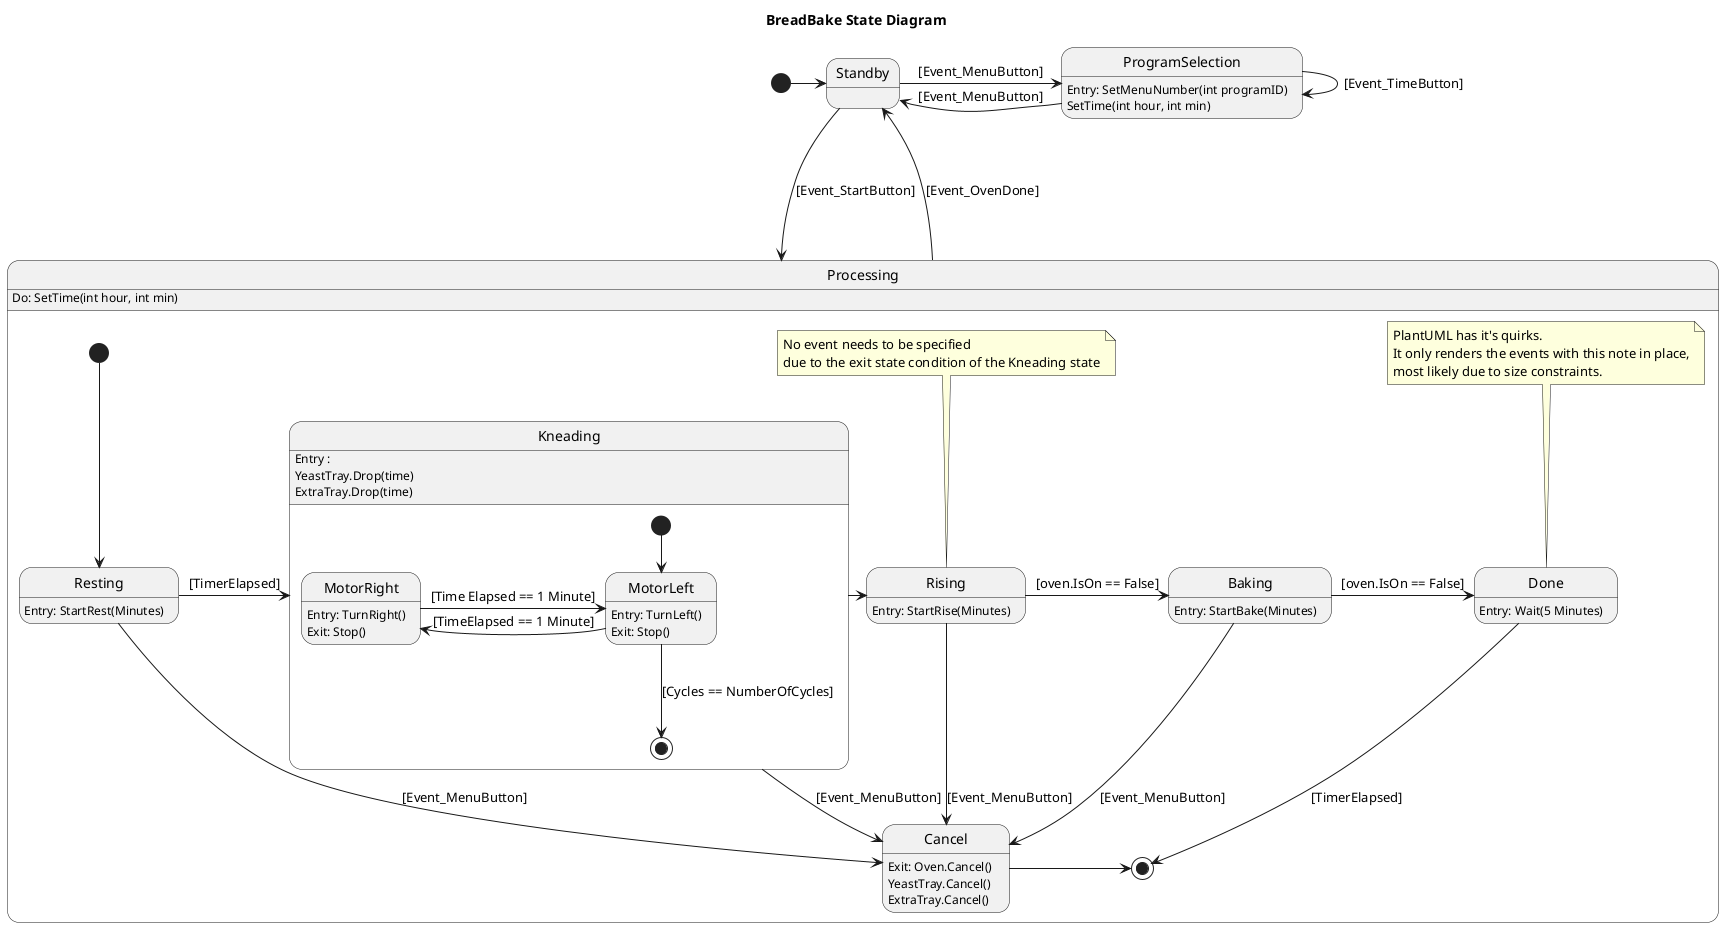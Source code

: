 @startuml BreadBake
Title BreadBake State Diagram

[*] -> Standby

state ProgramSelection
    ProgramSelection : Entry: SetMenuNumber(int programID)
    ProgramSelection : SetTime(int hour, int min)

Standby -> ProgramSelection : [Event_MenuButton]
ProgramSelection -> Standby : [Event_MenuButton]
ProgramSelection -> ProgramSelection : [Event_TimeButton]

Standby ---> Processing : [Event_StartButton]

state Processing {
    Processing: Do: SetTime(int hour, int min)
    state Baking
        Baking: Entry: StartBake(Minutes)
    state Resting
        Resting: Entry: StartRest(Minutes)
    state Rising
        Rising: Entry: StartRise(Minutes)
    state Done
        Done: Entry: Wait(5 Minutes)

    state Kneading {
    Kneading: Entry : 
    Kneading: YeastTray.Drop(time)
    Kneading: ExtraTray.Drop(time)

    state MotorLeft
        MotorLeft: Entry: TurnLeft()
        MotorLeft: Exit: Stop()
    state MotorRight
        MotorRight: Entry: TurnRight()
        MotorRight: Exit: Stop()

    [*] --> MotorLeft

    MotorLeft -Left-> MotorRight : [TimeElapsed == 1 Minute]
    MotorRight -Right-> MotorLeft : [Time Elapsed == 1 Minute]
    MotorLeft --Down-> [*] : [Cycles == NumberOfCycles]
    }

    state Cancel {
        Cancel: Exit: Oven.Cancel() \nYeastTray.Cancel() \nExtraTray.Cancel()
    }
    
    [*] -down-> Resting
    Resting --right-> Kneading : [TimerElapsed]
    note top of Rising
        No event needs to be specified
        due to the exit state condition of the Kneading state
    end note
    Kneading -> Rising
    Rising -> Baking : [oven.IsOn == False]
    Baking -right-> Done : [oven.IsOn == False]
    Done -> [*] : [TimerElapsed]

    note top of Done
        PlantUML has it's quirks.
        It only renders the events with this note in place,
        most likely due to size constraints.
    end note

    Resting -down-> Cancel : [Event_MenuButton]
    Kneading -down-> Cancel : [Event_MenuButton]
    Rising -down-> Cancel : [Event_MenuButton]
    Baking -down-> Cancel : [Event_MenuButton]

    Cancel->[*]
}

Processing --> Standby : [Event_OvenDone]
@enduml